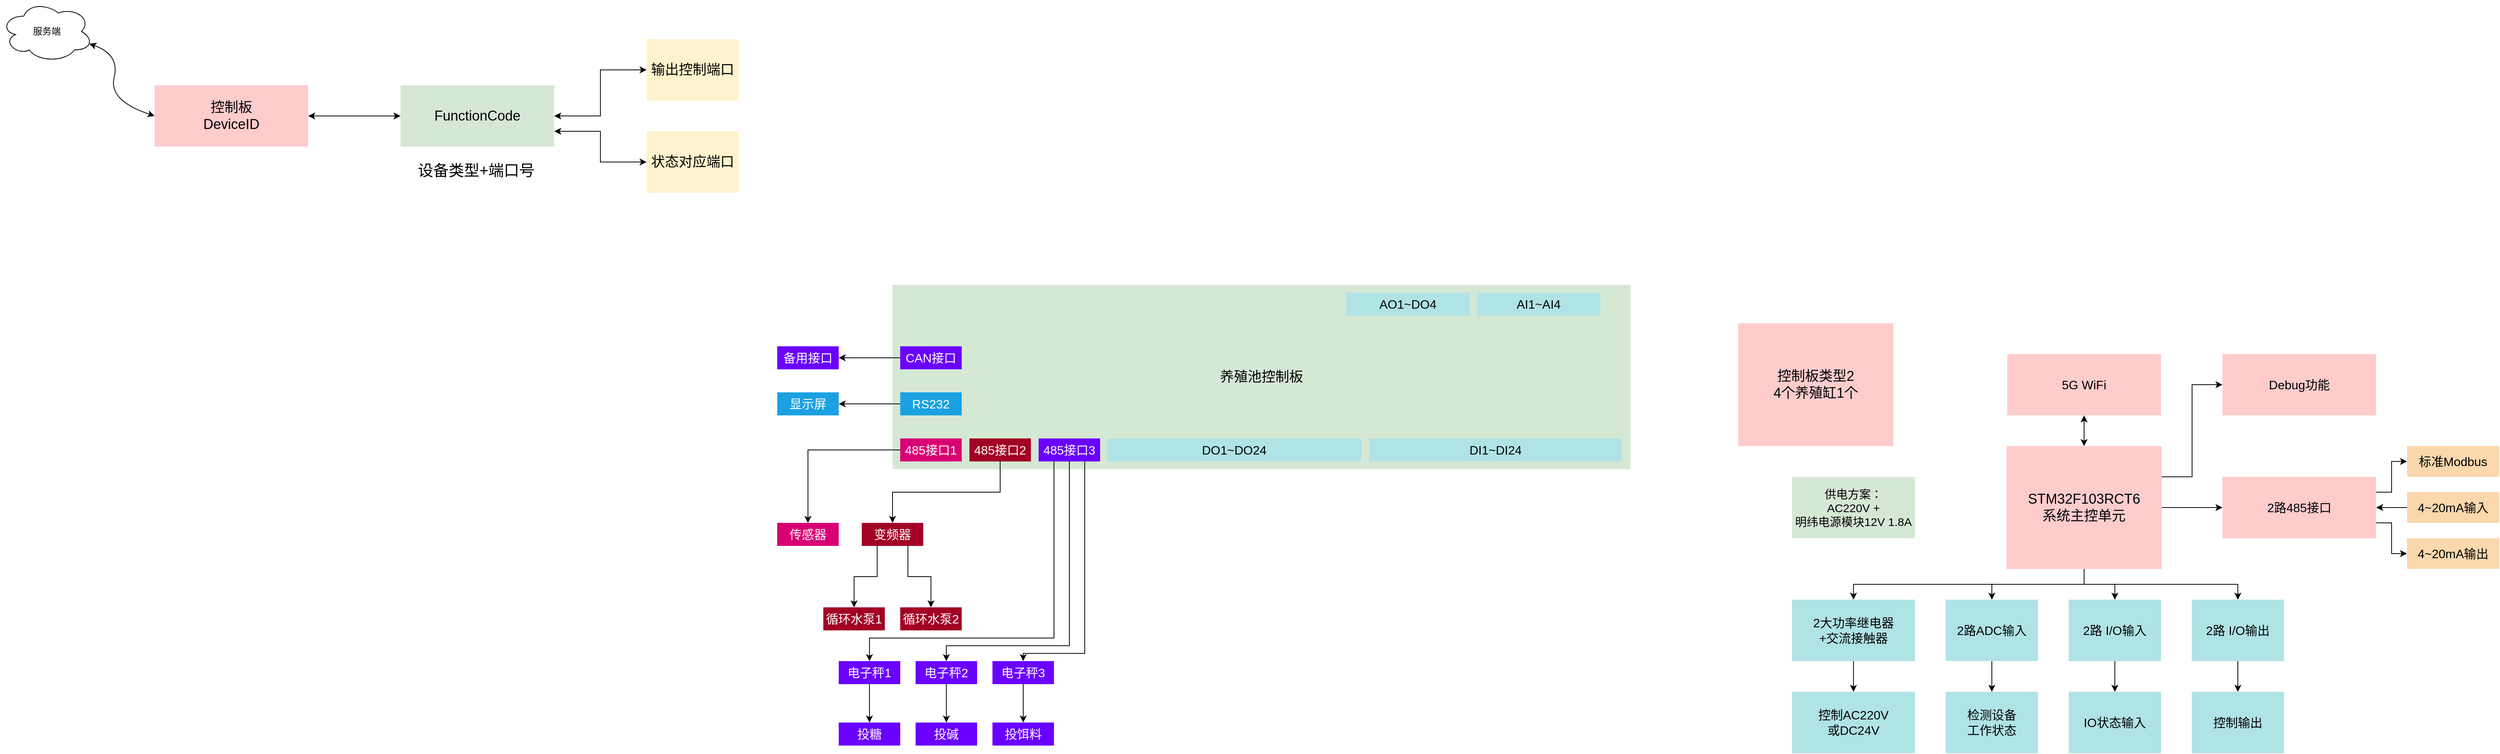 <mxfile version="12.6.2" type="github">
  <diagram id="swLJGi5v2HPjv_KgUqqM" name="第 1 页">
    <mxGraphModel dx="2177" dy="1348" grid="1" gridSize="10" guides="1" tooltips="1" connect="1" arrows="1" fold="1" page="1" pageScale="1" pageWidth="1169" pageHeight="827" math="0" shadow="0">
      <root>
        <mxCell id="0"/>
        <mxCell id="1" parent="0"/>
        <mxCell id="p8CmxP3rmr4ddlv8Zw7t-11" value="" style="edgeStyle=orthogonalEdgeStyle;rounded=0;orthogonalLoop=1;jettySize=auto;html=1;fontSize=16;" parent="1" source="vAtyXtitnbN9AJRjqvqJ-3" target="p8CmxP3rmr4ddlv8Zw7t-6" edge="1">
          <mxGeometry relative="1" as="geometry"/>
        </mxCell>
        <mxCell id="p8CmxP3rmr4ddlv8Zw7t-15" style="edgeStyle=orthogonalEdgeStyle;rounded=0;orthogonalLoop=1;jettySize=auto;html=1;exitX=1;exitY=0.25;exitDx=0;exitDy=0;entryX=0;entryY=0.5;entryDx=0;entryDy=0;fontSize=16;" parent="1" source="vAtyXtitnbN9AJRjqvqJ-3" target="p8CmxP3rmr4ddlv8Zw7t-10" edge="1">
          <mxGeometry relative="1" as="geometry"/>
        </mxCell>
        <mxCell id="p8CmxP3rmr4ddlv8Zw7t-18" style="edgeStyle=orthogonalEdgeStyle;rounded=0;orthogonalLoop=1;jettySize=auto;html=1;exitX=0.5;exitY=1;exitDx=0;exitDy=0;fontSize=16;" parent="1" source="vAtyXtitnbN9AJRjqvqJ-3" target="p8CmxP3rmr4ddlv8Zw7t-2" edge="1">
          <mxGeometry relative="1" as="geometry"/>
        </mxCell>
        <mxCell id="p8CmxP3rmr4ddlv8Zw7t-19" style="edgeStyle=orthogonalEdgeStyle;rounded=0;orthogonalLoop=1;jettySize=auto;html=1;exitX=0.5;exitY=1;exitDx=0;exitDy=0;fontSize=16;" parent="1" source="vAtyXtitnbN9AJRjqvqJ-3" target="p8CmxP3rmr4ddlv8Zw7t-3" edge="1">
          <mxGeometry relative="1" as="geometry"/>
        </mxCell>
        <mxCell id="p8CmxP3rmr4ddlv8Zw7t-20" style="edgeStyle=orthogonalEdgeStyle;rounded=0;orthogonalLoop=1;jettySize=auto;html=1;exitX=0.5;exitY=1;exitDx=0;exitDy=0;entryX=0.5;entryY=0;entryDx=0;entryDy=0;fontSize=16;" parent="1" source="vAtyXtitnbN9AJRjqvqJ-3" target="p8CmxP3rmr4ddlv8Zw7t-4" edge="1">
          <mxGeometry relative="1" as="geometry"/>
        </mxCell>
        <mxCell id="p8CmxP3rmr4ddlv8Zw7t-21" style="edgeStyle=orthogonalEdgeStyle;rounded=0;orthogonalLoop=1;jettySize=auto;html=1;exitX=0.5;exitY=1;exitDx=0;exitDy=0;fontSize=16;" parent="1" source="vAtyXtitnbN9AJRjqvqJ-3" target="p8CmxP3rmr4ddlv8Zw7t-5" edge="1">
          <mxGeometry relative="1" as="geometry"/>
        </mxCell>
        <mxCell id="p8CmxP3rmr4ddlv8Zw7t-25" style="edgeStyle=orthogonalEdgeStyle;rounded=0;orthogonalLoop=1;jettySize=auto;html=1;exitX=0.5;exitY=0;exitDx=0;exitDy=0;entryX=0.5;entryY=1;entryDx=0;entryDy=0;fontSize=16;startArrow=classic;startFill=1;" parent="1" source="vAtyXtitnbN9AJRjqvqJ-3" target="cJSxulE8HZwPKAKGqiw1-1" edge="1">
          <mxGeometry relative="1" as="geometry"/>
        </mxCell>
        <mxCell id="vAtyXtitnbN9AJRjqvqJ-3" value="&lt;font style=&quot;font-size: 18px&quot;&gt;STM32F103RCT6&lt;br&gt;系统主控单元&lt;/font&gt;" style="rounded=0;whiteSpace=wrap;html=1;shadow=0;fillColor=#ffcccc;strokeColor=none;" parent="1" vertex="1">
          <mxGeometry x="1599.09" y="280" width="201.82" height="160" as="geometry"/>
        </mxCell>
        <mxCell id="cJSxulE8HZwPKAKGqiw1-1" value="5G WiFi" style="rounded=0;whiteSpace=wrap;html=1;shadow=0;fillColor=#ffcccc;strokeColor=none;fontSize=16;" parent="1" vertex="1">
          <mxGeometry x="1600.0" y="160" width="200" height="80" as="geometry"/>
        </mxCell>
        <mxCell id="p8CmxP3rmr4ddlv8Zw7t-1" value="供电方案：&lt;br style=&quot;font-size: 15px&quot;&gt;AC220V + &lt;br&gt;明纬电源模块12V 1.8A" style="rounded=0;whiteSpace=wrap;html=1;shadow=0;fillColor=#d5e8d4;strokeColor=none;fontSize=15;" parent="1" vertex="1">
          <mxGeometry x="1320" y="320" width="160" height="80" as="geometry"/>
        </mxCell>
        <mxCell id="p8CmxP3rmr4ddlv8Zw7t-28" style="edgeStyle=orthogonalEdgeStyle;rounded=0;orthogonalLoop=1;jettySize=auto;html=1;exitX=0.5;exitY=1;exitDx=0;exitDy=0;entryX=0.5;entryY=0;entryDx=0;entryDy=0;startArrow=none;startFill=0;endArrow=classic;endFill=1;fontSize=16;" parent="1" source="p8CmxP3rmr4ddlv8Zw7t-2" target="p8CmxP3rmr4ddlv8Zw7t-27" edge="1">
          <mxGeometry relative="1" as="geometry"/>
        </mxCell>
        <mxCell id="p8CmxP3rmr4ddlv8Zw7t-2" value="2大功率继电器&lt;br&gt;+交流接触器" style="rounded=0;whiteSpace=wrap;html=1;shadow=0;fillColor=#b0e3e6;strokeColor=none;fontSize=16;" parent="1" vertex="1">
          <mxGeometry x="1320" y="480" width="160" height="80" as="geometry"/>
        </mxCell>
        <mxCell id="p8CmxP3rmr4ddlv8Zw7t-31" style="edgeStyle=orthogonalEdgeStyle;rounded=0;orthogonalLoop=1;jettySize=auto;html=1;exitX=0.5;exitY=1;exitDx=0;exitDy=0;entryX=0.5;entryY=0;entryDx=0;entryDy=0;startArrow=none;startFill=0;endArrow=classic;endFill=1;fontSize=16;" parent="1" source="p8CmxP3rmr4ddlv8Zw7t-3" target="p8CmxP3rmr4ddlv8Zw7t-30" edge="1">
          <mxGeometry relative="1" as="geometry"/>
        </mxCell>
        <mxCell id="p8CmxP3rmr4ddlv8Zw7t-3" value="2路ADC输入" style="rounded=0;whiteSpace=wrap;html=1;shadow=0;fillColor=#b0e3e6;strokeColor=none;fontSize=16;" parent="1" vertex="1">
          <mxGeometry x="1520" y="480" width="120" height="80" as="geometry"/>
        </mxCell>
        <mxCell id="p8CmxP3rmr4ddlv8Zw7t-34" value="" style="edgeStyle=orthogonalEdgeStyle;rounded=0;orthogonalLoop=1;jettySize=auto;html=1;startArrow=none;startFill=0;endArrow=classic;endFill=1;fontSize=16;" parent="1" source="p8CmxP3rmr4ddlv8Zw7t-4" target="p8CmxP3rmr4ddlv8Zw7t-32" edge="1">
          <mxGeometry relative="1" as="geometry"/>
        </mxCell>
        <mxCell id="p8CmxP3rmr4ddlv8Zw7t-4" value="2路 I/O输入" style="rounded=0;whiteSpace=wrap;html=1;shadow=0;fillColor=#b0e3e6;strokeColor=none;fontSize=16;" parent="1" vertex="1">
          <mxGeometry x="1680" y="480" width="120" height="80" as="geometry"/>
        </mxCell>
        <mxCell id="p8CmxP3rmr4ddlv8Zw7t-35" value="" style="edgeStyle=orthogonalEdgeStyle;rounded=0;orthogonalLoop=1;jettySize=auto;html=1;startArrow=none;startFill=0;endArrow=classic;endFill=1;fontSize=16;" parent="1" source="p8CmxP3rmr4ddlv8Zw7t-5" target="p8CmxP3rmr4ddlv8Zw7t-33" edge="1">
          <mxGeometry relative="1" as="geometry"/>
        </mxCell>
        <mxCell id="p8CmxP3rmr4ddlv8Zw7t-5" value="2路 I/O输出" style="rounded=0;whiteSpace=wrap;html=1;shadow=0;fillColor=#b0e3e6;strokeColor=none;fontSize=16;" parent="1" vertex="1">
          <mxGeometry x="1840" y="480" width="120" height="80" as="geometry"/>
        </mxCell>
        <mxCell id="p8CmxP3rmr4ddlv8Zw7t-12" style="edgeStyle=orthogonalEdgeStyle;rounded=0;orthogonalLoop=1;jettySize=auto;html=1;exitX=1;exitY=0.25;exitDx=0;exitDy=0;entryX=0;entryY=0.5;entryDx=0;entryDy=0;fontSize=16;" parent="1" source="p8CmxP3rmr4ddlv8Zw7t-6" target="p8CmxP3rmr4ddlv8Zw7t-8" edge="1">
          <mxGeometry relative="1" as="geometry"/>
        </mxCell>
        <mxCell id="p8CmxP3rmr4ddlv8Zw7t-13" style="edgeStyle=orthogonalEdgeStyle;rounded=0;orthogonalLoop=1;jettySize=auto;html=1;fontSize=16;startArrow=classic;startFill=1;endArrow=none;endFill=0;" parent="1" source="p8CmxP3rmr4ddlv8Zw7t-6" target="p8CmxP3rmr4ddlv8Zw7t-7" edge="1">
          <mxGeometry relative="1" as="geometry"/>
        </mxCell>
        <mxCell id="p8CmxP3rmr4ddlv8Zw7t-14" style="edgeStyle=orthogonalEdgeStyle;rounded=0;orthogonalLoop=1;jettySize=auto;html=1;exitX=1;exitY=0.75;exitDx=0;exitDy=0;fontSize=16;" parent="1" source="p8CmxP3rmr4ddlv8Zw7t-6" target="p8CmxP3rmr4ddlv8Zw7t-9" edge="1">
          <mxGeometry relative="1" as="geometry"/>
        </mxCell>
        <mxCell id="p8CmxP3rmr4ddlv8Zw7t-6" value="2路485接口" style="rounded=0;whiteSpace=wrap;html=1;shadow=0;fillColor=#ffcccc;strokeColor=none;fontSize=16;" parent="1" vertex="1">
          <mxGeometry x="1880" y="320" width="200" height="80" as="geometry"/>
        </mxCell>
        <mxCell id="p8CmxP3rmr4ddlv8Zw7t-7" value="4~20mA输入" style="rounded=0;whiteSpace=wrap;html=1;shadow=0;fillColor=#fad7ac;strokeColor=none;fontSize=16;" parent="1" vertex="1">
          <mxGeometry x="2120" y="340" width="120" height="40" as="geometry"/>
        </mxCell>
        <mxCell id="p8CmxP3rmr4ddlv8Zw7t-8" value="标准Modbus" style="rounded=0;whiteSpace=wrap;html=1;shadow=0;fillColor=#fad7ac;strokeColor=none;fontSize=16;" parent="1" vertex="1">
          <mxGeometry x="2120" y="280" width="120" height="40" as="geometry"/>
        </mxCell>
        <mxCell id="p8CmxP3rmr4ddlv8Zw7t-9" value="4~20mA输出&lt;br&gt;" style="rounded=0;whiteSpace=wrap;html=1;shadow=0;fillColor=#fad7ac;strokeColor=none;fontSize=16;" parent="1" vertex="1">
          <mxGeometry x="2120" y="400" width="120" height="40" as="geometry"/>
        </mxCell>
        <mxCell id="p8CmxP3rmr4ddlv8Zw7t-10" value="Debug功能&lt;br&gt;" style="rounded=0;whiteSpace=wrap;html=1;shadow=0;fillColor=#ffcccc;strokeColor=none;fontSize=16;" parent="1" vertex="1">
          <mxGeometry x="1880" y="160" width="200" height="80" as="geometry"/>
        </mxCell>
        <mxCell id="p8CmxP3rmr4ddlv8Zw7t-27" value="控制AC220V&lt;br&gt;或DC24V" style="rounded=0;whiteSpace=wrap;html=1;shadow=0;fillColor=#b0e3e6;strokeColor=none;fontSize=16;" parent="1" vertex="1">
          <mxGeometry x="1320" y="600" width="160" height="80" as="geometry"/>
        </mxCell>
        <mxCell id="p8CmxP3rmr4ddlv8Zw7t-30" value="检测设备&lt;br&gt;工作状态" style="rounded=0;whiteSpace=wrap;html=1;shadow=0;fillColor=#b0e3e6;strokeColor=none;fontSize=16;" parent="1" vertex="1">
          <mxGeometry x="1520" y="600" width="120" height="80" as="geometry"/>
        </mxCell>
        <mxCell id="p8CmxP3rmr4ddlv8Zw7t-32" value="IO状态输入" style="rounded=0;whiteSpace=wrap;html=1;shadow=0;fillColor=#b0e3e6;strokeColor=none;fontSize=16;" parent="1" vertex="1">
          <mxGeometry x="1680" y="600" width="120" height="80" as="geometry"/>
        </mxCell>
        <mxCell id="p8CmxP3rmr4ddlv8Zw7t-33" value="控制输出" style="rounded=0;whiteSpace=wrap;html=1;shadow=0;fillColor=#b0e3e6;strokeColor=none;fontSize=16;" parent="1" vertex="1">
          <mxGeometry x="1840" y="600" width="120" height="80" as="geometry"/>
        </mxCell>
        <mxCell id="jsuZhPEdaN8JELfn3BwL-1" value="&lt;span style=&quot;font-size: 18px&quot;&gt;养殖池控制板&lt;br&gt;&lt;/span&gt;" style="rounded=0;whiteSpace=wrap;html=1;shadow=0;fillColor=#d5e8d4;strokeColor=none;" parent="1" vertex="1">
          <mxGeometry x="150" y="70" width="960" height="240" as="geometry"/>
        </mxCell>
        <mxCell id="jsuZhPEdaN8JELfn3BwL-2" value="&lt;span style=&quot;font-size: 18px&quot;&gt;控制板类型2&lt;br&gt;&lt;/span&gt;&lt;span style=&quot;font-size: 18px&quot;&gt;4个养殖缸1个&lt;/span&gt;&lt;span style=&quot;font-size: 18px&quot;&gt;&lt;br&gt;&lt;/span&gt;" style="rounded=0;whiteSpace=wrap;html=1;shadow=0;fillColor=#ffcccc;strokeColor=none;" parent="1" vertex="1">
          <mxGeometry x="1250" y="120" width="201.82" height="160" as="geometry"/>
        </mxCell>
        <mxCell id="eTWWR-nK44aoawNuY6vx-18" value="" style="edgeStyle=orthogonalEdgeStyle;rounded=0;orthogonalLoop=1;jettySize=auto;html=1;" edge="1" parent="1" source="jsuZhPEdaN8JELfn3BwL-9" target="eTWWR-nK44aoawNuY6vx-17">
          <mxGeometry relative="1" as="geometry"/>
        </mxCell>
        <mxCell id="jsuZhPEdaN8JELfn3BwL-9" value="485接口1" style="rounded=0;whiteSpace=wrap;html=1;shadow=0;fillColor=#d80073;strokeColor=none;fontSize=16;fontColor=#ffffff;" parent="1" vertex="1">
          <mxGeometry x="160" y="270" width="80" height="30" as="geometry"/>
        </mxCell>
        <mxCell id="eTWWR-nK44aoawNuY6vx-17" value="传感器" style="rounded=0;whiteSpace=wrap;html=1;shadow=0;fillColor=#d80073;strokeColor=none;fontSize=16;fontColor=#ffffff;" vertex="1" parent="1">
          <mxGeometry y="380" width="80" height="30" as="geometry"/>
        </mxCell>
        <mxCell id="eTWWR-nK44aoawNuY6vx-22" value="" style="edgeStyle=orthogonalEdgeStyle;rounded=0;orthogonalLoop=1;jettySize=auto;html=1;" edge="1" parent="1" source="jsuZhPEdaN8JELfn3BwL-10" target="eTWWR-nK44aoawNuY6vx-21">
          <mxGeometry relative="1" as="geometry">
            <Array as="points">
              <mxPoint x="290" y="340"/>
              <mxPoint x="150" y="340"/>
            </Array>
          </mxGeometry>
        </mxCell>
        <mxCell id="jsuZhPEdaN8JELfn3BwL-10" value="485接口2" style="rounded=0;whiteSpace=wrap;html=1;shadow=0;fillColor=#a20025;strokeColor=none;fontSize=16;fontColor=#ffffff;" parent="1" vertex="1">
          <mxGeometry x="250" y="270" width="80" height="30" as="geometry"/>
        </mxCell>
        <mxCell id="eTWWR-nK44aoawNuY6vx-28" style="edgeStyle=orthogonalEdgeStyle;rounded=0;orthogonalLoop=1;jettySize=auto;html=1;exitX=0.25;exitY=1;exitDx=0;exitDy=0;entryX=0.5;entryY=0;entryDx=0;entryDy=0;" edge="1" parent="1" source="eTWWR-nK44aoawNuY6vx-21" target="eTWWR-nK44aoawNuY6vx-25">
          <mxGeometry relative="1" as="geometry"/>
        </mxCell>
        <mxCell id="eTWWR-nK44aoawNuY6vx-29" style="edgeStyle=orthogonalEdgeStyle;rounded=0;orthogonalLoop=1;jettySize=auto;html=1;exitX=0.75;exitY=1;exitDx=0;exitDy=0;entryX=0.5;entryY=0;entryDx=0;entryDy=0;" edge="1" parent="1" source="eTWWR-nK44aoawNuY6vx-21" target="eTWWR-nK44aoawNuY6vx-27">
          <mxGeometry relative="1" as="geometry"/>
        </mxCell>
        <mxCell id="eTWWR-nK44aoawNuY6vx-21" value="变频器" style="rounded=0;whiteSpace=wrap;html=1;shadow=0;fillColor=#a20025;strokeColor=none;fontSize=16;fontColor=#ffffff;" vertex="1" parent="1">
          <mxGeometry x="110" y="380" width="80" height="30" as="geometry"/>
        </mxCell>
        <mxCell id="eTWWR-nK44aoawNuY6vx-25" value="循环水泵1" style="rounded=0;whiteSpace=wrap;html=1;shadow=0;fillColor=#a20025;strokeColor=none;fontSize=16;fontColor=#ffffff;" vertex="1" parent="1">
          <mxGeometry x="60" y="490" width="80" height="30" as="geometry"/>
        </mxCell>
        <mxCell id="eTWWR-nK44aoawNuY6vx-35" style="edgeStyle=orthogonalEdgeStyle;rounded=0;orthogonalLoop=1;jettySize=auto;html=1;exitX=0.25;exitY=1;exitDx=0;exitDy=0;entryX=0.5;entryY=0;entryDx=0;entryDy=0;" edge="1" parent="1" source="jsuZhPEdaN8JELfn3BwL-11" target="eTWWR-nK44aoawNuY6vx-23">
          <mxGeometry relative="1" as="geometry">
            <Array as="points">
              <mxPoint x="360" y="530"/>
              <mxPoint x="120" y="530"/>
            </Array>
          </mxGeometry>
        </mxCell>
        <mxCell id="eTWWR-nK44aoawNuY6vx-36" style="edgeStyle=orthogonalEdgeStyle;rounded=0;orthogonalLoop=1;jettySize=auto;html=1;exitX=0.5;exitY=1;exitDx=0;exitDy=0;entryX=0.5;entryY=0;entryDx=0;entryDy=0;" edge="1" parent="1" source="jsuZhPEdaN8JELfn3BwL-11" target="eTWWR-nK44aoawNuY6vx-33">
          <mxGeometry relative="1" as="geometry">
            <Array as="points">
              <mxPoint x="380" y="540"/>
              <mxPoint x="220" y="540"/>
            </Array>
          </mxGeometry>
        </mxCell>
        <mxCell id="eTWWR-nK44aoawNuY6vx-37" style="edgeStyle=orthogonalEdgeStyle;rounded=0;orthogonalLoop=1;jettySize=auto;html=1;exitX=0.75;exitY=1;exitDx=0;exitDy=0;entryX=0.5;entryY=0;entryDx=0;entryDy=0;" edge="1" parent="1" source="jsuZhPEdaN8JELfn3BwL-11" target="eTWWR-nK44aoawNuY6vx-34">
          <mxGeometry relative="1" as="geometry">
            <Array as="points">
              <mxPoint x="400" y="550"/>
              <mxPoint x="320" y="550"/>
            </Array>
          </mxGeometry>
        </mxCell>
        <mxCell id="jsuZhPEdaN8JELfn3BwL-11" value="485接口3" style="rounded=0;whiteSpace=wrap;html=1;shadow=0;fillColor=#6a00ff;strokeColor=none;fontSize=16;fontColor=#ffffff;" parent="1" vertex="1">
          <mxGeometry x="340" y="270" width="80" height="30" as="geometry"/>
        </mxCell>
        <mxCell id="eTWWR-nK44aoawNuY6vx-41" value="" style="edgeStyle=orthogonalEdgeStyle;rounded=0;orthogonalLoop=1;jettySize=auto;html=1;" edge="1" parent="1" source="eTWWR-nK44aoawNuY6vx-23" target="eTWWR-nK44aoawNuY6vx-40">
          <mxGeometry relative="1" as="geometry"/>
        </mxCell>
        <mxCell id="eTWWR-nK44aoawNuY6vx-23" value="电子秤1" style="rounded=0;whiteSpace=wrap;html=1;shadow=0;fillColor=#6a00ff;strokeColor=none;fontSize=16;fontColor=#ffffff;" vertex="1" parent="1">
          <mxGeometry x="80" y="560" width="80" height="30" as="geometry"/>
        </mxCell>
        <mxCell id="eTWWR-nK44aoawNuY6vx-40" value="投糖" style="rounded=0;whiteSpace=wrap;html=1;shadow=0;fillColor=#6a00ff;strokeColor=none;fontSize=16;fontColor=#ffffff;" vertex="1" parent="1">
          <mxGeometry x="80" y="640" width="80" height="30" as="geometry"/>
        </mxCell>
        <mxCell id="eTWWR-nK44aoawNuY6vx-12" value="" style="edgeStyle=orthogonalEdgeStyle;rounded=0;orthogonalLoop=1;jettySize=auto;html=1;" edge="1" parent="1" source="jsuZhPEdaN8JELfn3BwL-12" target="eTWWR-nK44aoawNuY6vx-11">
          <mxGeometry relative="1" as="geometry"/>
        </mxCell>
        <mxCell id="jsuZhPEdaN8JELfn3BwL-12" value="RS232" style="rounded=0;whiteSpace=wrap;html=1;shadow=0;fillColor=#1ba1e2;strokeColor=none;fontSize=16;fontColor=#ffffff;" parent="1" vertex="1">
          <mxGeometry x="160" y="210" width="80" height="30" as="geometry"/>
        </mxCell>
        <mxCell id="eTWWR-nK44aoawNuY6vx-11" value="显示屏" style="rounded=0;whiteSpace=wrap;html=1;shadow=0;fillColor=#1ba1e2;strokeColor=none;fontSize=16;fontColor=#ffffff;" vertex="1" parent="1">
          <mxGeometry y="210" width="80" height="30" as="geometry"/>
        </mxCell>
        <mxCell id="eTWWR-nK44aoawNuY6vx-14" value="" style="edgeStyle=orthogonalEdgeStyle;rounded=0;orthogonalLoop=1;jettySize=auto;html=1;" edge="1" parent="1" source="jsuZhPEdaN8JELfn3BwL-13" target="eTWWR-nK44aoawNuY6vx-13">
          <mxGeometry relative="1" as="geometry"/>
        </mxCell>
        <mxCell id="jsuZhPEdaN8JELfn3BwL-13" value="CAN接口" style="rounded=0;whiteSpace=wrap;html=1;shadow=0;fillColor=#6a00ff;strokeColor=none;fontSize=16;fontColor=#ffffff;" parent="1" vertex="1">
          <mxGeometry x="160" y="150" width="80" height="30" as="geometry"/>
        </mxCell>
        <mxCell id="eTWWR-nK44aoawNuY6vx-13" value="备用接口" style="rounded=0;whiteSpace=wrap;html=1;shadow=0;fillColor=#6a00ff;strokeColor=none;fontSize=16;fontColor=#ffffff;" vertex="1" parent="1">
          <mxGeometry y="150" width="80" height="30" as="geometry"/>
        </mxCell>
        <mxCell id="jsuZhPEdaN8JELfn3BwL-14" value="DO1~DO24" style="rounded=0;whiteSpace=wrap;html=1;shadow=0;fillColor=#b0e3e6;strokeColor=none;fontSize=16;" parent="1" vertex="1">
          <mxGeometry x="429.24" y="270" width="330.76" height="30" as="geometry"/>
        </mxCell>
        <mxCell id="jsuZhPEdaN8JELfn3BwL-32" style="edgeStyle=orthogonalEdgeStyle;rounded=0;orthogonalLoop=1;jettySize=auto;html=1;exitX=1;exitY=0.5;exitDx=0;exitDy=0;entryX=0;entryY=0.5;entryDx=0;entryDy=0;startArrow=classic;startFill=1;" parent="1" source="jsuZhPEdaN8JELfn3BwL-26" target="jsuZhPEdaN8JELfn3BwL-27" edge="1">
          <mxGeometry relative="1" as="geometry"/>
        </mxCell>
        <mxCell id="jsuZhPEdaN8JELfn3BwL-26" value="&lt;span style=&quot;font-size: 18px&quot;&gt;控制板&lt;br&gt;DeviceID&lt;br&gt;&lt;/span&gt;" style="rounded=0;whiteSpace=wrap;html=1;shadow=0;fillColor=#ffcccc;strokeColor=none;" parent="1" vertex="1">
          <mxGeometry x="-810" y="-190" width="200" height="80" as="geometry"/>
        </mxCell>
        <mxCell id="jsuZhPEdaN8JELfn3BwL-27" value="&lt;span style=&quot;font-size: 18px&quot;&gt;FunctionCode&lt;br&gt;&lt;/span&gt;" style="rounded=0;whiteSpace=wrap;html=1;shadow=0;fillColor=#d5e8d4;strokeColor=none;" parent="1" vertex="1">
          <mxGeometry x="-490" y="-190" width="200" height="80" as="geometry"/>
        </mxCell>
        <mxCell id="jsuZhPEdaN8JELfn3BwL-30" style="edgeStyle=orthogonalEdgeStyle;rounded=0;orthogonalLoop=1;jettySize=auto;html=1;exitX=0;exitY=0.5;exitDx=0;exitDy=0;entryX=1;entryY=0.5;entryDx=0;entryDy=0;startArrow=classic;startFill=1;" parent="1" source="jsuZhPEdaN8JELfn3BwL-28" target="jsuZhPEdaN8JELfn3BwL-27" edge="1">
          <mxGeometry relative="1" as="geometry"/>
        </mxCell>
        <mxCell id="jsuZhPEdaN8JELfn3BwL-28" value="&lt;span style=&quot;font-size: 18px&quot;&gt;输出控制端口&lt;br&gt;&lt;/span&gt;" style="rounded=0;whiteSpace=wrap;html=1;shadow=0;fillColor=#fff2cc;strokeColor=none;" parent="1" vertex="1">
          <mxGeometry x="-170" y="-250" width="120" height="80" as="geometry"/>
        </mxCell>
        <mxCell id="jsuZhPEdaN8JELfn3BwL-31" style="edgeStyle=orthogonalEdgeStyle;rounded=0;orthogonalLoop=1;jettySize=auto;html=1;exitX=0;exitY=0.5;exitDx=0;exitDy=0;entryX=1;entryY=0.75;entryDx=0;entryDy=0;startArrow=classic;startFill=1;" parent="1" source="jsuZhPEdaN8JELfn3BwL-29" target="jsuZhPEdaN8JELfn3BwL-27" edge="1">
          <mxGeometry relative="1" as="geometry"/>
        </mxCell>
        <mxCell id="jsuZhPEdaN8JELfn3BwL-29" value="&lt;span style=&quot;font-size: 18px&quot;&gt;状态对应端口&lt;br&gt;&lt;/span&gt;" style="rounded=0;whiteSpace=wrap;html=1;shadow=0;fillColor=#fff2cc;strokeColor=none;" parent="1" vertex="1">
          <mxGeometry x="-170" y="-130" width="120" height="80" as="geometry"/>
        </mxCell>
        <mxCell id="jsuZhPEdaN8JELfn3BwL-33" value="服务端" style="ellipse;shape=cloud;whiteSpace=wrap;html=1;fillColor=none;" parent="1" vertex="1">
          <mxGeometry x="-1010" y="-300" width="120" height="80" as="geometry"/>
        </mxCell>
        <mxCell id="jsuZhPEdaN8JELfn3BwL-34" value="" style="curved=1;endArrow=classic;html=1;exitX=0.96;exitY=0.7;exitDx=0;exitDy=0;exitPerimeter=0;startArrow=classic;startFill=1;" parent="1" source="jsuZhPEdaN8JELfn3BwL-33" edge="1">
          <mxGeometry width="50" height="50" relative="1" as="geometry">
            <mxPoint x="-970" y="40" as="sourcePoint"/>
            <mxPoint x="-810" y="-150" as="targetPoint"/>
            <Array as="points">
              <mxPoint x="-855" y="-230"/>
              <mxPoint x="-870" y="-170"/>
            </Array>
          </mxGeometry>
        </mxCell>
        <mxCell id="jsuZhPEdaN8JELfn3BwL-35" value="设备类型+端口号" style="text;html=1;strokeColor=none;fillColor=none;align=center;verticalAlign=middle;whiteSpace=wrap;rounded=0;fontSize=20;" parent="1" vertex="1">
          <mxGeometry x="-474.24" y="-100" width="165" height="40" as="geometry"/>
        </mxCell>
        <mxCell id="eTWWR-nK44aoawNuY6vx-7" value="AO1~DO4" style="rounded=0;whiteSpace=wrap;html=1;shadow=0;fillColor=#b0e3e6;strokeColor=none;fontSize=16;" vertex="1" parent="1">
          <mxGeometry x="740" y="80" width="160.76" height="30" as="geometry"/>
        </mxCell>
        <mxCell id="eTWWR-nK44aoawNuY6vx-8" value="AI1~AI4" style="rounded=0;whiteSpace=wrap;html=1;shadow=0;fillColor=#b0e3e6;strokeColor=none;fontSize=16;" vertex="1" parent="1">
          <mxGeometry x="910" y="80" width="160.76" height="30" as="geometry"/>
        </mxCell>
        <mxCell id="eTWWR-nK44aoawNuY6vx-27" value="循环水泵2" style="rounded=0;whiteSpace=wrap;html=1;shadow=0;fillColor=#a20025;strokeColor=none;fontSize=16;fontColor=#ffffff;" vertex="1" parent="1">
          <mxGeometry x="160" y="490" width="80" height="30" as="geometry"/>
        </mxCell>
        <mxCell id="eTWWR-nK44aoawNuY6vx-43" value="" style="edgeStyle=orthogonalEdgeStyle;rounded=0;orthogonalLoop=1;jettySize=auto;html=1;" edge="1" parent="1" source="eTWWR-nK44aoawNuY6vx-33" target="eTWWR-nK44aoawNuY6vx-42">
          <mxGeometry relative="1" as="geometry"/>
        </mxCell>
        <mxCell id="eTWWR-nK44aoawNuY6vx-33" value="电子秤2" style="rounded=0;whiteSpace=wrap;html=1;shadow=0;fillColor=#6a00ff;strokeColor=none;fontSize=16;fontColor=#ffffff;" vertex="1" parent="1">
          <mxGeometry x="180" y="560" width="80" height="30" as="geometry"/>
        </mxCell>
        <mxCell id="eTWWR-nK44aoawNuY6vx-42" value="投碱" style="rounded=0;whiteSpace=wrap;html=1;shadow=0;fillColor=#6a00ff;strokeColor=none;fontSize=16;fontColor=#ffffff;" vertex="1" parent="1">
          <mxGeometry x="180" y="640" width="80" height="30" as="geometry"/>
        </mxCell>
        <mxCell id="eTWWR-nK44aoawNuY6vx-45" value="" style="edgeStyle=orthogonalEdgeStyle;rounded=0;orthogonalLoop=1;jettySize=auto;html=1;" edge="1" parent="1" source="eTWWR-nK44aoawNuY6vx-34" target="eTWWR-nK44aoawNuY6vx-44">
          <mxGeometry relative="1" as="geometry"/>
        </mxCell>
        <mxCell id="eTWWR-nK44aoawNuY6vx-34" value="电子秤3" style="rounded=0;whiteSpace=wrap;html=1;shadow=0;fillColor=#6a00ff;strokeColor=none;fontSize=16;fontColor=#ffffff;" vertex="1" parent="1">
          <mxGeometry x="280" y="560" width="80" height="30" as="geometry"/>
        </mxCell>
        <mxCell id="eTWWR-nK44aoawNuY6vx-44" value="投饵料" style="rounded=0;whiteSpace=wrap;html=1;shadow=0;fillColor=#6a00ff;strokeColor=none;fontSize=16;fontColor=#ffffff;" vertex="1" parent="1">
          <mxGeometry x="280" y="640" width="80" height="30" as="geometry"/>
        </mxCell>
        <mxCell id="eTWWR-nK44aoawNuY6vx-46" value="DI1~DI24" style="rounded=0;whiteSpace=wrap;html=1;shadow=0;fillColor=#b0e3e6;strokeColor=none;fontSize=16;" vertex="1" parent="1">
          <mxGeometry x="770" y="270" width="328.64" height="30" as="geometry"/>
        </mxCell>
      </root>
    </mxGraphModel>
  </diagram>
</mxfile>
